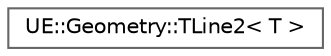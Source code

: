 digraph "Graphical Class Hierarchy"
{
 // INTERACTIVE_SVG=YES
 // LATEX_PDF_SIZE
  bgcolor="transparent";
  edge [fontname=Helvetica,fontsize=10,labelfontname=Helvetica,labelfontsize=10];
  node [fontname=Helvetica,fontsize=10,shape=box,height=0.2,width=0.4];
  rankdir="LR";
  Node0 [id="Node000000",label="UE::Geometry::TLine2\< T \>",height=0.2,width=0.4,color="grey40", fillcolor="white", style="filled",URL="$d4/d0e/structUE_1_1Geometry_1_1TLine2.html",tooltip="TLine2 is a two-dimensional infinite line."];
}
